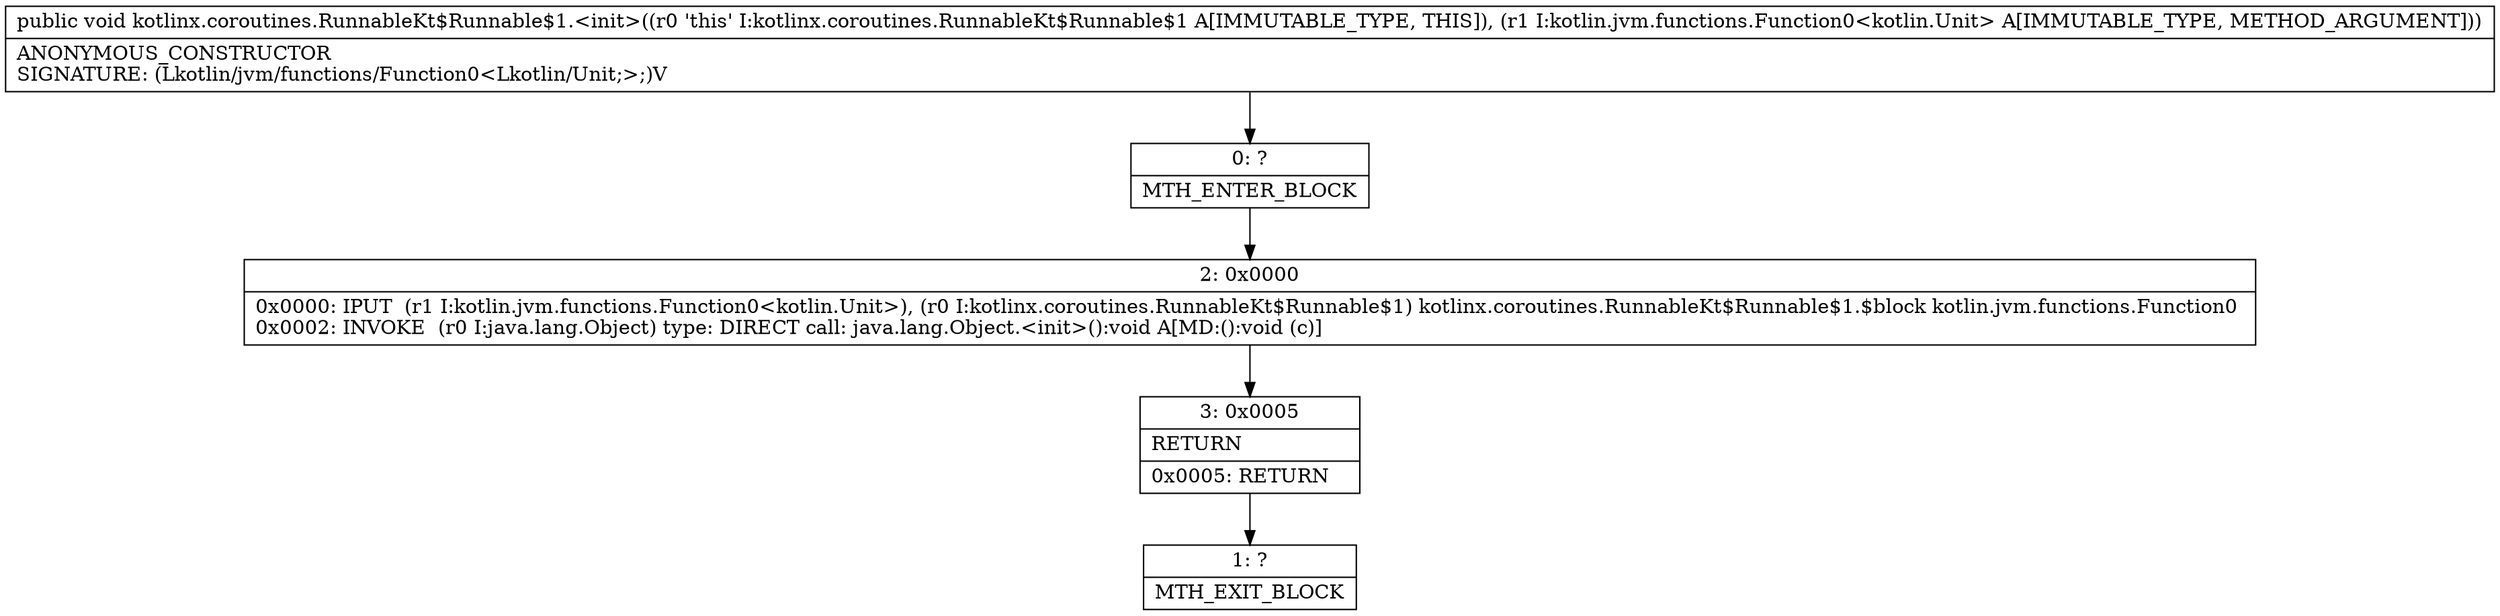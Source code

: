 digraph "CFG forkotlinx.coroutines.RunnableKt$Runnable$1.\<init\>(Lkotlin\/jvm\/functions\/Function0;)V" {
Node_0 [shape=record,label="{0\:\ ?|MTH_ENTER_BLOCK\l}"];
Node_2 [shape=record,label="{2\:\ 0x0000|0x0000: IPUT  (r1 I:kotlin.jvm.functions.Function0\<kotlin.Unit\>), (r0 I:kotlinx.coroutines.RunnableKt$Runnable$1) kotlinx.coroutines.RunnableKt$Runnable$1.$block kotlin.jvm.functions.Function0 \l0x0002: INVOKE  (r0 I:java.lang.Object) type: DIRECT call: java.lang.Object.\<init\>():void A[MD:():void (c)]\l}"];
Node_3 [shape=record,label="{3\:\ 0x0005|RETURN\l|0x0005: RETURN   \l}"];
Node_1 [shape=record,label="{1\:\ ?|MTH_EXIT_BLOCK\l}"];
MethodNode[shape=record,label="{public void kotlinx.coroutines.RunnableKt$Runnable$1.\<init\>((r0 'this' I:kotlinx.coroutines.RunnableKt$Runnable$1 A[IMMUTABLE_TYPE, THIS]), (r1 I:kotlin.jvm.functions.Function0\<kotlin.Unit\> A[IMMUTABLE_TYPE, METHOD_ARGUMENT]))  | ANONYMOUS_CONSTRUCTOR\lSIGNATURE: (Lkotlin\/jvm\/functions\/Function0\<Lkotlin\/Unit;\>;)V\l}"];
MethodNode -> Node_0;Node_0 -> Node_2;
Node_2 -> Node_3;
Node_3 -> Node_1;
}

